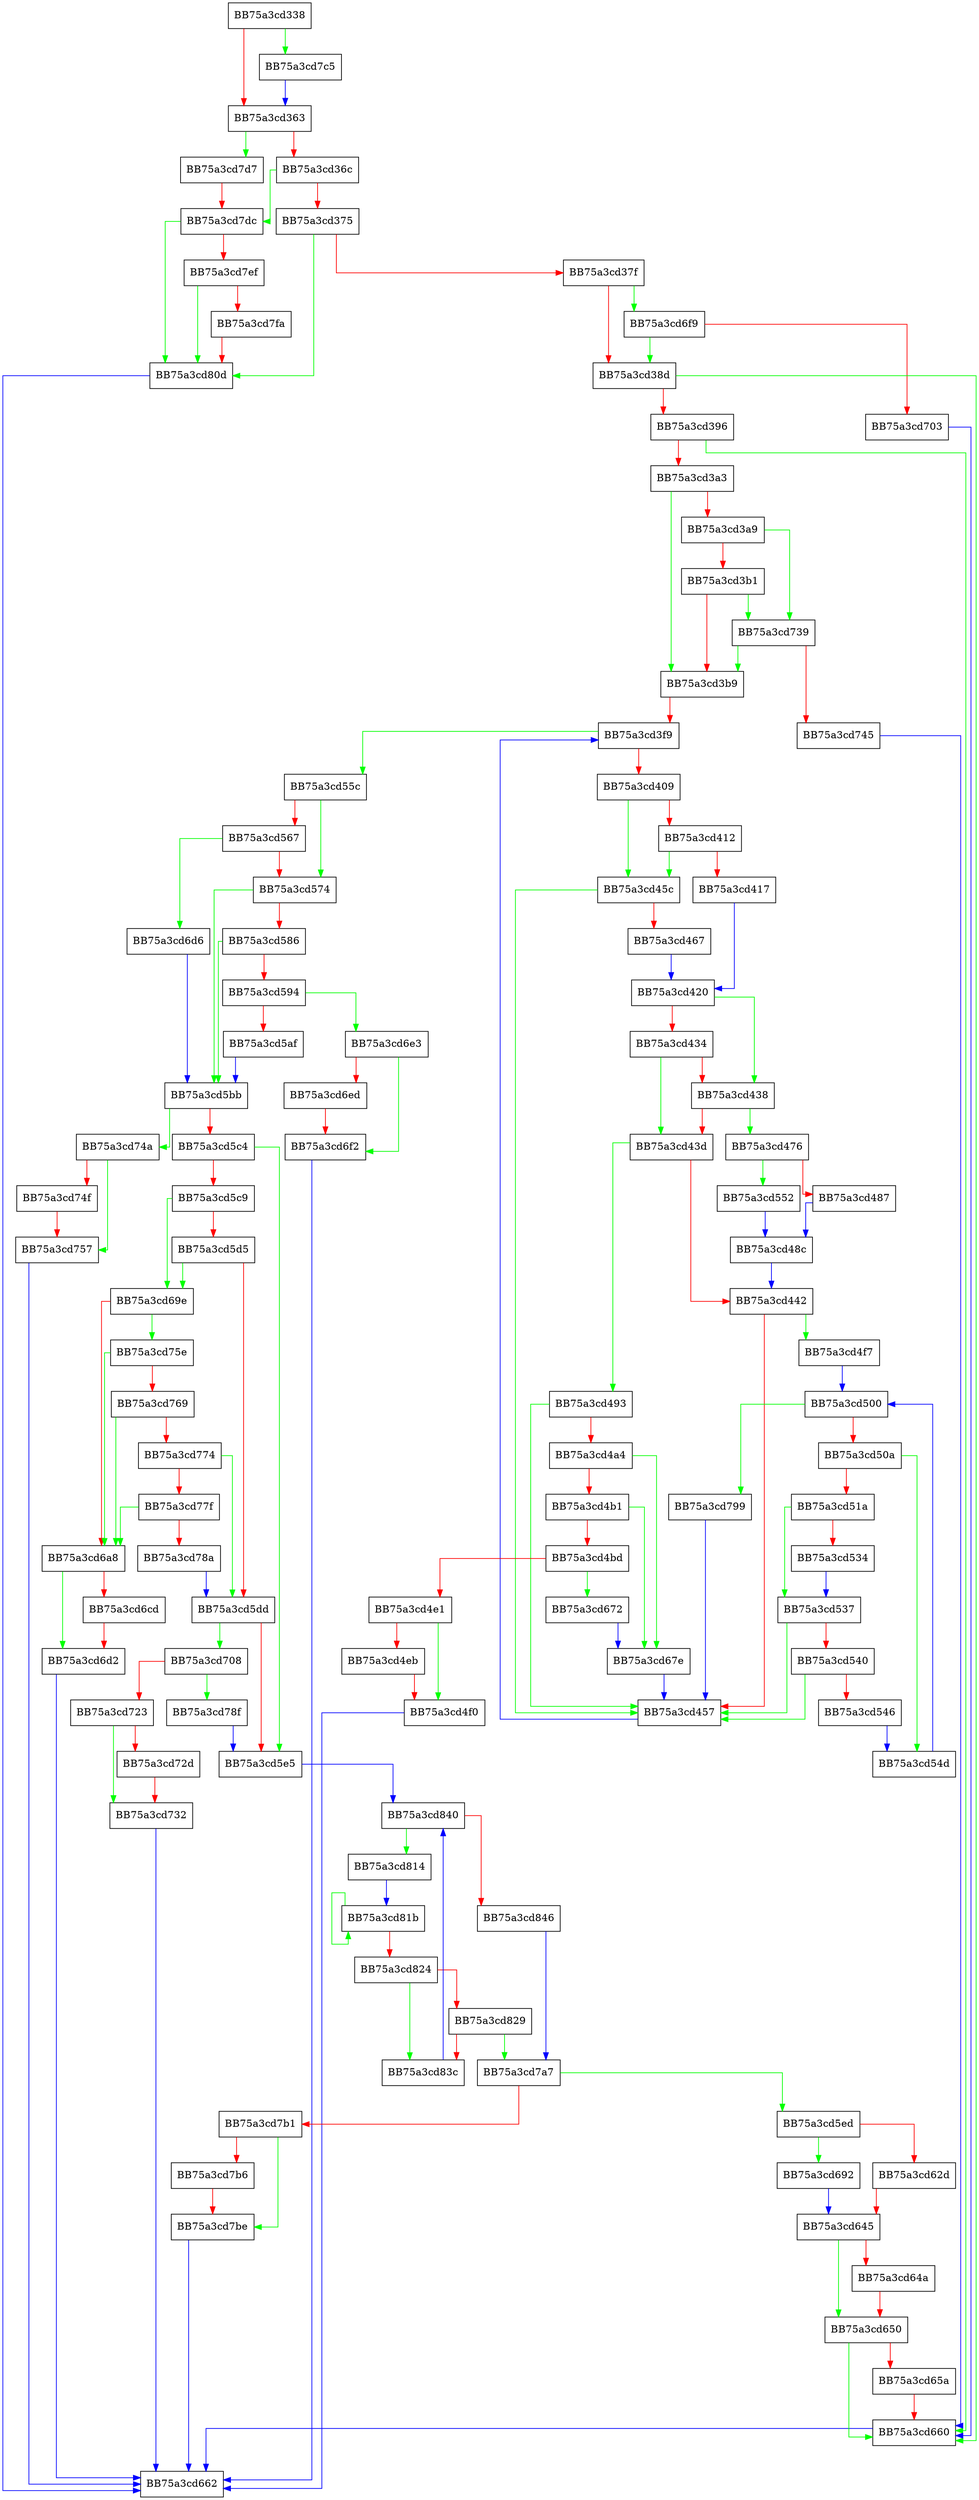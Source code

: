 digraph AddExecutable {
  node [shape="box"];
  graph [splines=ortho];
  BB75a3cd338 -> BB75a3cd7c5 [color="green"];
  BB75a3cd338 -> BB75a3cd363 [color="red"];
  BB75a3cd363 -> BB75a3cd7d7 [color="green"];
  BB75a3cd363 -> BB75a3cd36c [color="red"];
  BB75a3cd36c -> BB75a3cd7dc [color="green"];
  BB75a3cd36c -> BB75a3cd375 [color="red"];
  BB75a3cd375 -> BB75a3cd80d [color="green"];
  BB75a3cd375 -> BB75a3cd37f [color="red"];
  BB75a3cd37f -> BB75a3cd6f9 [color="green"];
  BB75a3cd37f -> BB75a3cd38d [color="red"];
  BB75a3cd38d -> BB75a3cd660 [color="green"];
  BB75a3cd38d -> BB75a3cd396 [color="red"];
  BB75a3cd396 -> BB75a3cd660 [color="green"];
  BB75a3cd396 -> BB75a3cd3a3 [color="red"];
  BB75a3cd3a3 -> BB75a3cd3b9 [color="green"];
  BB75a3cd3a3 -> BB75a3cd3a9 [color="red"];
  BB75a3cd3a9 -> BB75a3cd739 [color="green"];
  BB75a3cd3a9 -> BB75a3cd3b1 [color="red"];
  BB75a3cd3b1 -> BB75a3cd739 [color="green"];
  BB75a3cd3b1 -> BB75a3cd3b9 [color="red"];
  BB75a3cd3b9 -> BB75a3cd3f9 [color="red"];
  BB75a3cd3f9 -> BB75a3cd55c [color="green"];
  BB75a3cd3f9 -> BB75a3cd409 [color="red"];
  BB75a3cd409 -> BB75a3cd45c [color="green"];
  BB75a3cd409 -> BB75a3cd412 [color="red"];
  BB75a3cd412 -> BB75a3cd45c [color="green"];
  BB75a3cd412 -> BB75a3cd417 [color="red"];
  BB75a3cd417 -> BB75a3cd420 [color="blue"];
  BB75a3cd420 -> BB75a3cd438 [color="green"];
  BB75a3cd420 -> BB75a3cd434 [color="red"];
  BB75a3cd434 -> BB75a3cd43d [color="green"];
  BB75a3cd434 -> BB75a3cd438 [color="red"];
  BB75a3cd438 -> BB75a3cd476 [color="green"];
  BB75a3cd438 -> BB75a3cd43d [color="red"];
  BB75a3cd43d -> BB75a3cd493 [color="green"];
  BB75a3cd43d -> BB75a3cd442 [color="red"];
  BB75a3cd442 -> BB75a3cd4f7 [color="green"];
  BB75a3cd442 -> BB75a3cd457 [color="red"];
  BB75a3cd457 -> BB75a3cd3f9 [color="blue"];
  BB75a3cd45c -> BB75a3cd457 [color="green"];
  BB75a3cd45c -> BB75a3cd467 [color="red"];
  BB75a3cd467 -> BB75a3cd420 [color="blue"];
  BB75a3cd476 -> BB75a3cd552 [color="green"];
  BB75a3cd476 -> BB75a3cd487 [color="red"];
  BB75a3cd487 -> BB75a3cd48c [color="blue"];
  BB75a3cd48c -> BB75a3cd442 [color="blue"];
  BB75a3cd493 -> BB75a3cd457 [color="green"];
  BB75a3cd493 -> BB75a3cd4a4 [color="red"];
  BB75a3cd4a4 -> BB75a3cd67e [color="green"];
  BB75a3cd4a4 -> BB75a3cd4b1 [color="red"];
  BB75a3cd4b1 -> BB75a3cd67e [color="green"];
  BB75a3cd4b1 -> BB75a3cd4bd [color="red"];
  BB75a3cd4bd -> BB75a3cd672 [color="green"];
  BB75a3cd4bd -> BB75a3cd4e1 [color="red"];
  BB75a3cd4e1 -> BB75a3cd4f0 [color="green"];
  BB75a3cd4e1 -> BB75a3cd4eb [color="red"];
  BB75a3cd4eb -> BB75a3cd4f0 [color="red"];
  BB75a3cd4f0 -> BB75a3cd662 [color="blue"];
  BB75a3cd4f7 -> BB75a3cd500 [color="blue"];
  BB75a3cd500 -> BB75a3cd799 [color="green"];
  BB75a3cd500 -> BB75a3cd50a [color="red"];
  BB75a3cd50a -> BB75a3cd54d [color="green"];
  BB75a3cd50a -> BB75a3cd51a [color="red"];
  BB75a3cd51a -> BB75a3cd537 [color="green"];
  BB75a3cd51a -> BB75a3cd534 [color="red"];
  BB75a3cd534 -> BB75a3cd537 [color="blue"];
  BB75a3cd537 -> BB75a3cd457 [color="green"];
  BB75a3cd537 -> BB75a3cd540 [color="red"];
  BB75a3cd540 -> BB75a3cd457 [color="green"];
  BB75a3cd540 -> BB75a3cd546 [color="red"];
  BB75a3cd546 -> BB75a3cd54d [color="blue"];
  BB75a3cd54d -> BB75a3cd500 [color="blue"];
  BB75a3cd552 -> BB75a3cd48c [color="blue"];
  BB75a3cd55c -> BB75a3cd574 [color="green"];
  BB75a3cd55c -> BB75a3cd567 [color="red"];
  BB75a3cd567 -> BB75a3cd6d6 [color="green"];
  BB75a3cd567 -> BB75a3cd574 [color="red"];
  BB75a3cd574 -> BB75a3cd5bb [color="green"];
  BB75a3cd574 -> BB75a3cd586 [color="red"];
  BB75a3cd586 -> BB75a3cd5bb [color="green"];
  BB75a3cd586 -> BB75a3cd594 [color="red"];
  BB75a3cd594 -> BB75a3cd6e3 [color="green"];
  BB75a3cd594 -> BB75a3cd5af [color="red"];
  BB75a3cd5af -> BB75a3cd5bb [color="blue"];
  BB75a3cd5bb -> BB75a3cd74a [color="green"];
  BB75a3cd5bb -> BB75a3cd5c4 [color="red"];
  BB75a3cd5c4 -> BB75a3cd5e5 [color="green"];
  BB75a3cd5c4 -> BB75a3cd5c9 [color="red"];
  BB75a3cd5c9 -> BB75a3cd69e [color="green"];
  BB75a3cd5c9 -> BB75a3cd5d5 [color="red"];
  BB75a3cd5d5 -> BB75a3cd69e [color="green"];
  BB75a3cd5d5 -> BB75a3cd5dd [color="red"];
  BB75a3cd5dd -> BB75a3cd708 [color="green"];
  BB75a3cd5dd -> BB75a3cd5e5 [color="red"];
  BB75a3cd5e5 -> BB75a3cd840 [color="blue"];
  BB75a3cd5ed -> BB75a3cd692 [color="green"];
  BB75a3cd5ed -> BB75a3cd62d [color="red"];
  BB75a3cd62d -> BB75a3cd645 [color="red"];
  BB75a3cd645 -> BB75a3cd650 [color="green"];
  BB75a3cd645 -> BB75a3cd64a [color="red"];
  BB75a3cd64a -> BB75a3cd650 [color="red"];
  BB75a3cd650 -> BB75a3cd660 [color="green"];
  BB75a3cd650 -> BB75a3cd65a [color="red"];
  BB75a3cd65a -> BB75a3cd660 [color="red"];
  BB75a3cd660 -> BB75a3cd662 [color="blue"];
  BB75a3cd672 -> BB75a3cd67e [color="blue"];
  BB75a3cd67e -> BB75a3cd457 [color="blue"];
  BB75a3cd692 -> BB75a3cd645 [color="blue"];
  BB75a3cd69e -> BB75a3cd75e [color="green"];
  BB75a3cd69e -> BB75a3cd6a8 [color="red"];
  BB75a3cd6a8 -> BB75a3cd6d2 [color="green"];
  BB75a3cd6a8 -> BB75a3cd6cd [color="red"];
  BB75a3cd6cd -> BB75a3cd6d2 [color="red"];
  BB75a3cd6d2 -> BB75a3cd662 [color="blue"];
  BB75a3cd6d6 -> BB75a3cd5bb [color="blue"];
  BB75a3cd6e3 -> BB75a3cd6f2 [color="green"];
  BB75a3cd6e3 -> BB75a3cd6ed [color="red"];
  BB75a3cd6ed -> BB75a3cd6f2 [color="red"];
  BB75a3cd6f2 -> BB75a3cd662 [color="blue"];
  BB75a3cd6f9 -> BB75a3cd38d [color="green"];
  BB75a3cd6f9 -> BB75a3cd703 [color="red"];
  BB75a3cd703 -> BB75a3cd660 [color="blue"];
  BB75a3cd708 -> BB75a3cd78f [color="green"];
  BB75a3cd708 -> BB75a3cd723 [color="red"];
  BB75a3cd723 -> BB75a3cd732 [color="green"];
  BB75a3cd723 -> BB75a3cd72d [color="red"];
  BB75a3cd72d -> BB75a3cd732 [color="red"];
  BB75a3cd732 -> BB75a3cd662 [color="blue"];
  BB75a3cd739 -> BB75a3cd3b9 [color="green"];
  BB75a3cd739 -> BB75a3cd745 [color="red"];
  BB75a3cd745 -> BB75a3cd660 [color="blue"];
  BB75a3cd74a -> BB75a3cd757 [color="green"];
  BB75a3cd74a -> BB75a3cd74f [color="red"];
  BB75a3cd74f -> BB75a3cd757 [color="red"];
  BB75a3cd757 -> BB75a3cd662 [color="blue"];
  BB75a3cd75e -> BB75a3cd6a8 [color="green"];
  BB75a3cd75e -> BB75a3cd769 [color="red"];
  BB75a3cd769 -> BB75a3cd6a8 [color="green"];
  BB75a3cd769 -> BB75a3cd774 [color="red"];
  BB75a3cd774 -> BB75a3cd5dd [color="green"];
  BB75a3cd774 -> BB75a3cd77f [color="red"];
  BB75a3cd77f -> BB75a3cd6a8 [color="green"];
  BB75a3cd77f -> BB75a3cd78a [color="red"];
  BB75a3cd78a -> BB75a3cd5dd [color="blue"];
  BB75a3cd78f -> BB75a3cd5e5 [color="blue"];
  BB75a3cd799 -> BB75a3cd457 [color="blue"];
  BB75a3cd7a7 -> BB75a3cd5ed [color="green"];
  BB75a3cd7a7 -> BB75a3cd7b1 [color="red"];
  BB75a3cd7b1 -> BB75a3cd7be [color="green"];
  BB75a3cd7b1 -> BB75a3cd7b6 [color="red"];
  BB75a3cd7b6 -> BB75a3cd7be [color="red"];
  BB75a3cd7be -> BB75a3cd662 [color="blue"];
  BB75a3cd7c5 -> BB75a3cd363 [color="blue"];
  BB75a3cd7d7 -> BB75a3cd7dc [color="red"];
  BB75a3cd7dc -> BB75a3cd80d [color="green"];
  BB75a3cd7dc -> BB75a3cd7ef [color="red"];
  BB75a3cd7ef -> BB75a3cd80d [color="green"];
  BB75a3cd7ef -> BB75a3cd7fa [color="red"];
  BB75a3cd7fa -> BB75a3cd80d [color="red"];
  BB75a3cd80d -> BB75a3cd662 [color="blue"];
  BB75a3cd814 -> BB75a3cd81b [color="blue"];
  BB75a3cd81b -> BB75a3cd81b [color="green"];
  BB75a3cd81b -> BB75a3cd824 [color="red"];
  BB75a3cd824 -> BB75a3cd83c [color="green"];
  BB75a3cd824 -> BB75a3cd829 [color="red"];
  BB75a3cd829 -> BB75a3cd7a7 [color="green"];
  BB75a3cd829 -> BB75a3cd83c [color="red"];
  BB75a3cd83c -> BB75a3cd840 [color="blue"];
  BB75a3cd840 -> BB75a3cd814 [color="green"];
  BB75a3cd840 -> BB75a3cd846 [color="red"];
  BB75a3cd846 -> BB75a3cd7a7 [color="blue"];
}